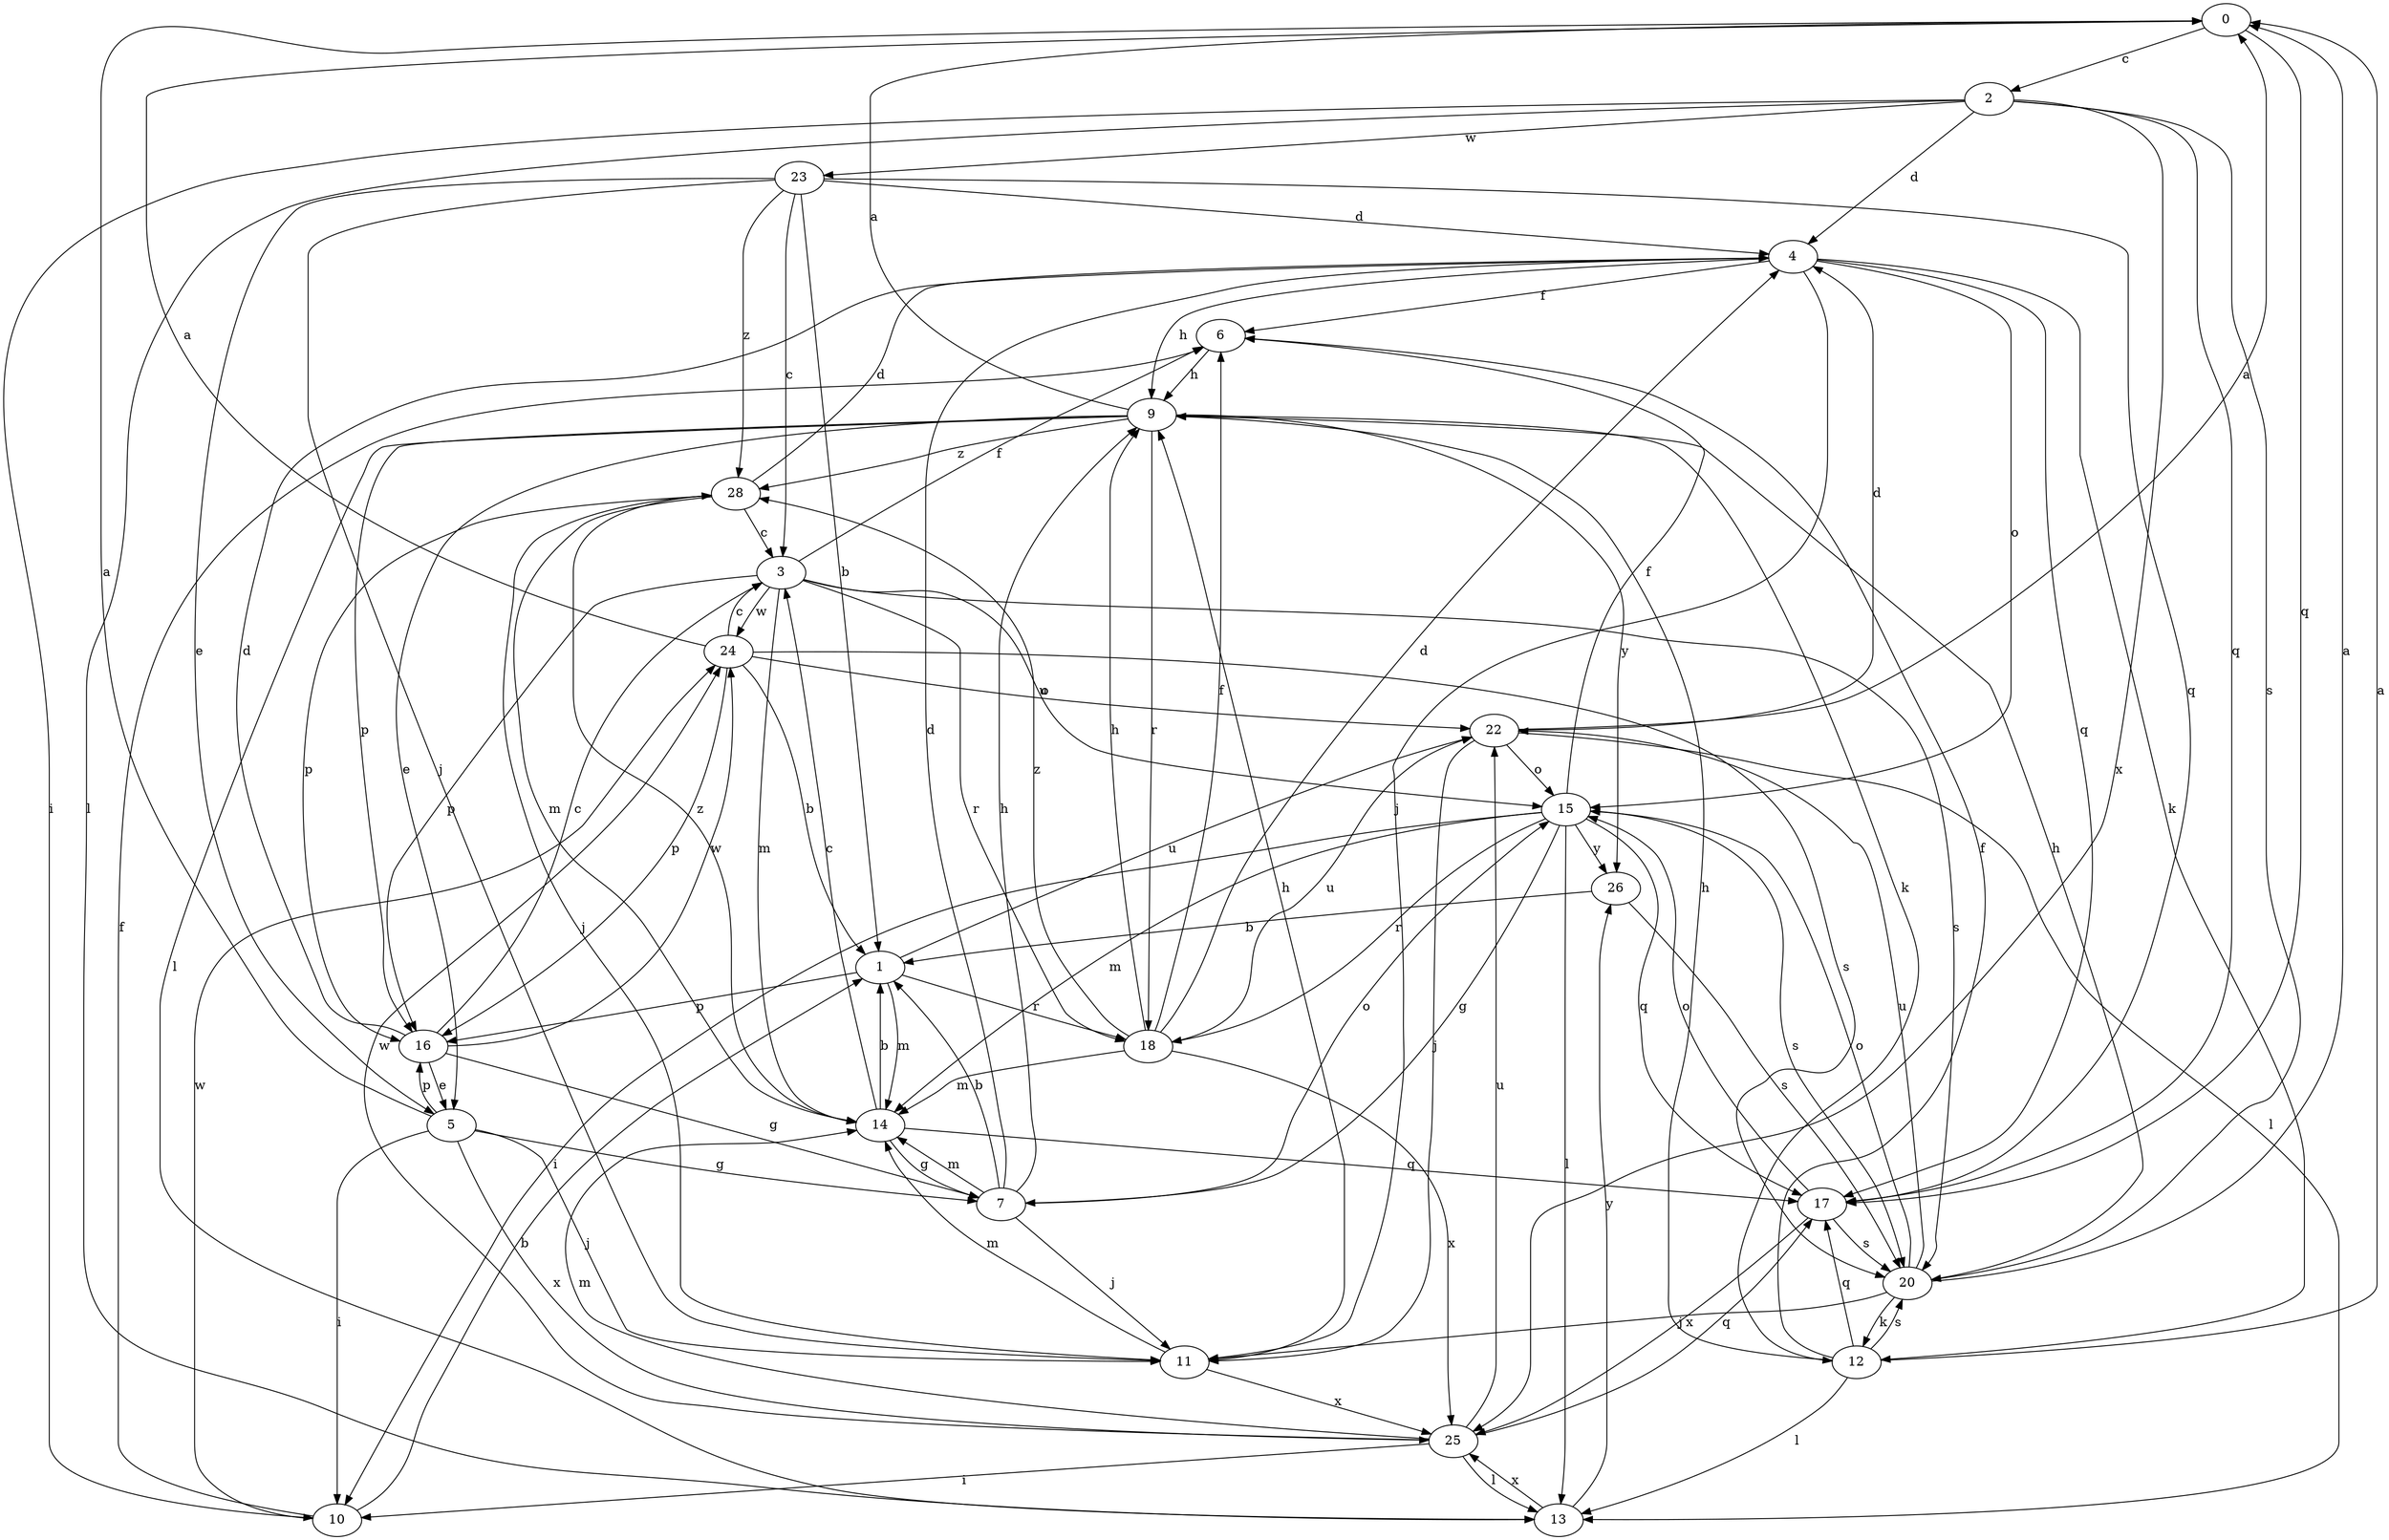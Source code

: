 strict digraph  {
0;
1;
2;
3;
4;
5;
6;
7;
9;
10;
11;
12;
13;
14;
15;
16;
17;
18;
20;
22;
23;
24;
25;
26;
28;
0 -> 2  [label=c];
0 -> 17  [label=q];
1 -> 14  [label=m];
1 -> 16  [label=p];
1 -> 18  [label=r];
1 -> 22  [label=u];
2 -> 4  [label=d];
2 -> 10  [label=i];
2 -> 13  [label=l];
2 -> 17  [label=q];
2 -> 20  [label=s];
2 -> 23  [label=w];
2 -> 25  [label=x];
3 -> 6  [label=f];
3 -> 14  [label=m];
3 -> 15  [label=o];
3 -> 16  [label=p];
3 -> 18  [label=r];
3 -> 20  [label=s];
3 -> 24  [label=w];
4 -> 6  [label=f];
4 -> 9  [label=h];
4 -> 11  [label=j];
4 -> 12  [label=k];
4 -> 15  [label=o];
4 -> 17  [label=q];
5 -> 0  [label=a];
5 -> 7  [label=g];
5 -> 10  [label=i];
5 -> 11  [label=j];
5 -> 16  [label=p];
5 -> 25  [label=x];
6 -> 9  [label=h];
7 -> 1  [label=b];
7 -> 4  [label=d];
7 -> 9  [label=h];
7 -> 11  [label=j];
7 -> 14  [label=m];
7 -> 15  [label=o];
9 -> 0  [label=a];
9 -> 5  [label=e];
9 -> 12  [label=k];
9 -> 13  [label=l];
9 -> 16  [label=p];
9 -> 18  [label=r];
9 -> 26  [label=y];
9 -> 28  [label=z];
10 -> 1  [label=b];
10 -> 6  [label=f];
10 -> 24  [label=w];
11 -> 9  [label=h];
11 -> 14  [label=m];
11 -> 25  [label=x];
12 -> 0  [label=a];
12 -> 6  [label=f];
12 -> 9  [label=h];
12 -> 13  [label=l];
12 -> 17  [label=q];
12 -> 20  [label=s];
13 -> 25  [label=x];
13 -> 26  [label=y];
14 -> 1  [label=b];
14 -> 3  [label=c];
14 -> 7  [label=g];
14 -> 17  [label=q];
14 -> 28  [label=z];
15 -> 6  [label=f];
15 -> 7  [label=g];
15 -> 10  [label=i];
15 -> 13  [label=l];
15 -> 14  [label=m];
15 -> 17  [label=q];
15 -> 18  [label=r];
15 -> 20  [label=s];
15 -> 26  [label=y];
16 -> 3  [label=c];
16 -> 4  [label=d];
16 -> 5  [label=e];
16 -> 7  [label=g];
16 -> 24  [label=w];
17 -> 15  [label=o];
17 -> 20  [label=s];
17 -> 25  [label=x];
18 -> 4  [label=d];
18 -> 6  [label=f];
18 -> 9  [label=h];
18 -> 14  [label=m];
18 -> 22  [label=u];
18 -> 25  [label=x];
18 -> 28  [label=z];
20 -> 0  [label=a];
20 -> 9  [label=h];
20 -> 11  [label=j];
20 -> 12  [label=k];
20 -> 15  [label=o];
20 -> 22  [label=u];
22 -> 0  [label=a];
22 -> 4  [label=d];
22 -> 11  [label=j];
22 -> 13  [label=l];
22 -> 15  [label=o];
23 -> 1  [label=b];
23 -> 3  [label=c];
23 -> 4  [label=d];
23 -> 5  [label=e];
23 -> 11  [label=j];
23 -> 17  [label=q];
23 -> 28  [label=z];
24 -> 0  [label=a];
24 -> 1  [label=b];
24 -> 3  [label=c];
24 -> 16  [label=p];
24 -> 20  [label=s];
24 -> 22  [label=u];
25 -> 10  [label=i];
25 -> 13  [label=l];
25 -> 14  [label=m];
25 -> 17  [label=q];
25 -> 22  [label=u];
25 -> 24  [label=w];
26 -> 1  [label=b];
26 -> 20  [label=s];
28 -> 3  [label=c];
28 -> 4  [label=d];
28 -> 11  [label=j];
28 -> 14  [label=m];
28 -> 16  [label=p];
}
